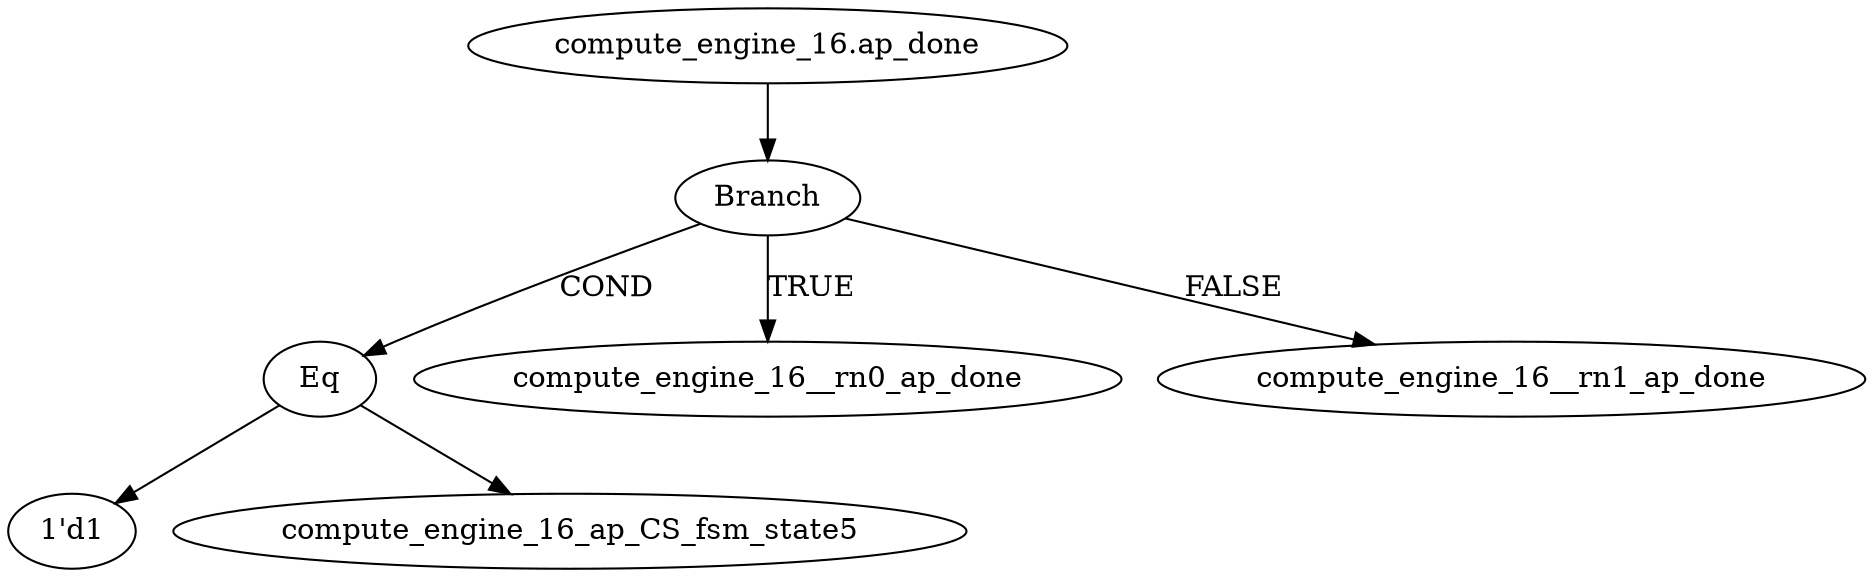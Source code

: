 strict digraph "" {
	node [label="\N"];
	"compute_engine_16.ap_done_graphrename_0"	[color=black,
		label="compute_engine_16.ap_done"];
	Branch_graphrename_1	[color=black,
		label=Branch];
	"compute_engine_16.ap_done_graphrename_0" -> Branch_graphrename_1	[color=black];
	Eq_graphrename_2	[color=black,
		label=Eq];
	Branch_graphrename_1 -> Eq_graphrename_2	[color=black,
		label=COND];
	compute_engine_16__rn0_ap_done	[color=black];
	Branch_graphrename_1 -> compute_engine_16__rn0_ap_done	[color=black,
		label=TRUE];
	compute_engine_16__rn1_ap_done	[color=black];
	Branch_graphrename_1 -> compute_engine_16__rn1_ap_done	[color=black,
		label=FALSE];
	"1'd1_graphrename_3"	[color=black,
		label="1'd1"];
	Eq_graphrename_2 -> "1'd1_graphrename_3"	[color=black];
	compute_engine_16_ap_CS_fsm_state5	[color=black];
	Eq_graphrename_2 -> compute_engine_16_ap_CS_fsm_state5	[color=black];
}
